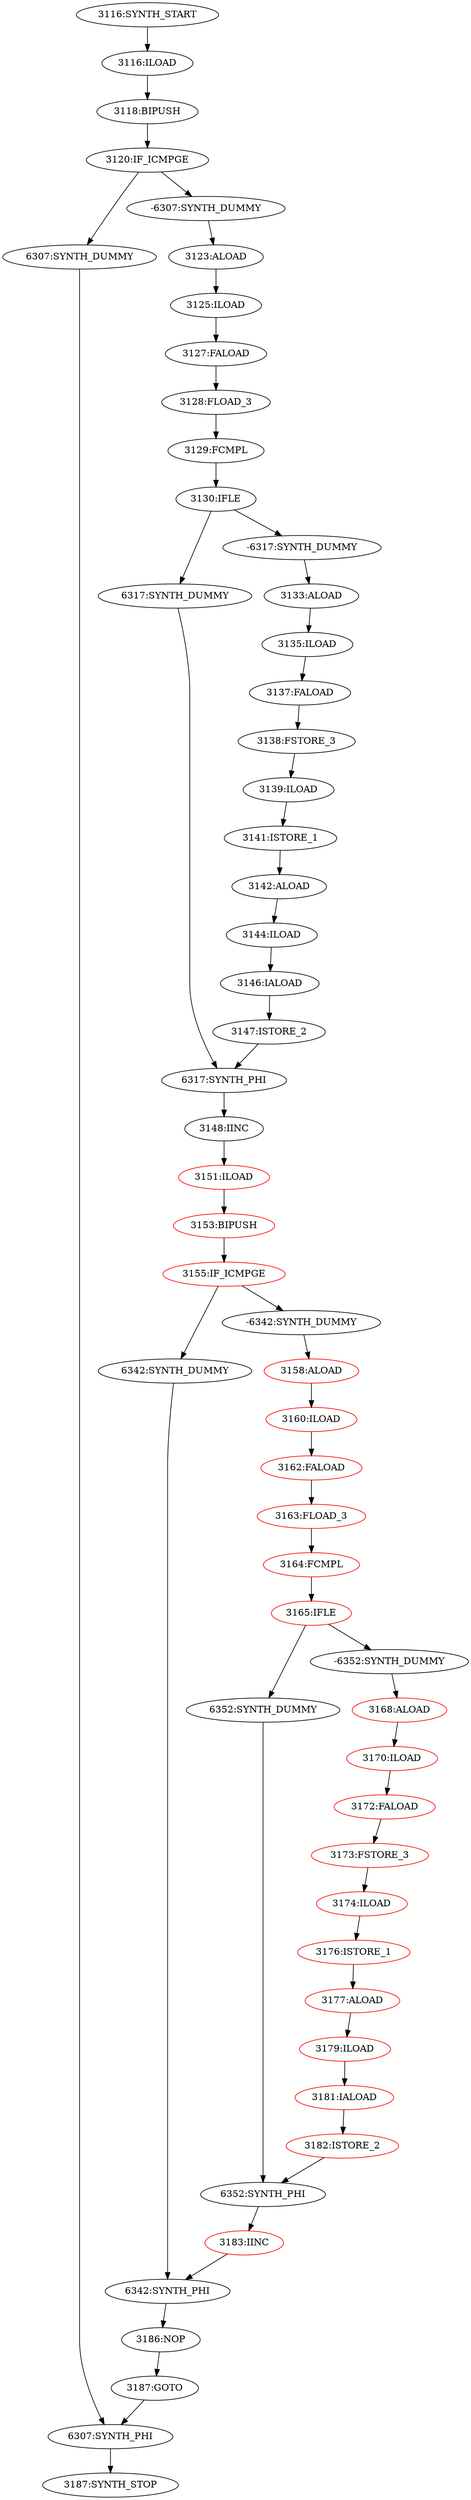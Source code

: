 digraph{
"3116:SYNTH_START" -> "3116:ILOAD";
"3116:ILOAD" -> "3118:BIPUSH";
"3118:BIPUSH" -> "3120:IF_ICMPGE";
"3120:IF_ICMPGE" -> "6307:SYNTH_DUMMY";
"3120:IF_ICMPGE" -> "-6307:SYNTH_DUMMY";
"6307:SYNTH_DUMMY" -> "6307:SYNTH_PHI";
"-6307:SYNTH_DUMMY" -> "3123:ALOAD";
"3123:ALOAD" -> "3125:ILOAD";
"3125:ILOAD" -> "3127:FALOAD";
"3127:FALOAD" -> "3128:FLOAD_3";
"3128:FLOAD_3" -> "3129:FCMPL";
"3129:FCMPL" -> "3130:IFLE";
"3130:IFLE" -> "6317:SYNTH_DUMMY";
"3130:IFLE" -> "-6317:SYNTH_DUMMY";
"6317:SYNTH_DUMMY" -> "6317:SYNTH_PHI";
"-6317:SYNTH_DUMMY" -> "3133:ALOAD";
"3133:ALOAD" -> "3135:ILOAD";
"3148:IINC" -> "3151:ILOAD";
"3151:ILOAD" [color = red];
"3151:ILOAD" -> "3153:BIPUSH";
"3153:BIPUSH" [color = red];
"3153:BIPUSH" -> "3155:IF_ICMPGE";
"3155:IF_ICMPGE" [color = red];
"3155:IF_ICMPGE" -> "6342:SYNTH_DUMMY";
"3155:IF_ICMPGE" -> "-6342:SYNTH_DUMMY";
"6342:SYNTH_DUMMY" -> "6342:SYNTH_PHI";
"-6342:SYNTH_DUMMY" -> "3158:ALOAD";
"3158:ALOAD" [color = red];
"3158:ALOAD" -> "3160:ILOAD";
"3186:NOP" -> "3187:GOTO";
"3187:GOTO" -> "6307:SYNTH_PHI";
"3160:ILOAD" [color = red];
"3160:ILOAD" -> "3162:FALOAD";
"3162:FALOAD" [color = red];
"3162:FALOAD" -> "3163:FLOAD_3";
"3163:FLOAD_3" [color = red];
"3163:FLOAD_3" -> "3164:FCMPL";
"3164:FCMPL" [color = red];
"3164:FCMPL" -> "3165:IFLE";
"3165:IFLE" [color = red];
"3165:IFLE" -> "6352:SYNTH_DUMMY";
"3165:IFLE" -> "-6352:SYNTH_DUMMY";
"6352:SYNTH_DUMMY" -> "6352:SYNTH_PHI";
"-6352:SYNTH_DUMMY" -> "3168:ALOAD";
"3168:ALOAD" [color = red];
"3168:ALOAD" -> "3170:ILOAD";
"3183:IINC" [color = red];
"3183:IINC" -> "6342:SYNTH_PHI";
"3170:ILOAD" [color = red];
"3170:ILOAD" -> "3172:FALOAD";
"3172:FALOAD" [color = red];
"3172:FALOAD" -> "3173:FSTORE_3";
"3173:FSTORE_3" [color = red];
"3173:FSTORE_3" -> "3174:ILOAD";
"3174:ILOAD" [color = red];
"3174:ILOAD" -> "3176:ISTORE_1";
"3176:ISTORE_1" [color = red];
"3176:ISTORE_1" -> "3177:ALOAD";
"3177:ALOAD" [color = red];
"3177:ALOAD" -> "3179:ILOAD";
"3179:ILOAD" [color = red];
"3179:ILOAD" -> "3181:IALOAD";
"3181:IALOAD" [color = red];
"3181:IALOAD" -> "3182:ISTORE_2";
"3182:ISTORE_2" [color = red];
"3182:ISTORE_2" -> "6352:SYNTH_PHI";
"3135:ILOAD" -> "3137:FALOAD";
"3137:FALOAD" -> "3138:FSTORE_3";
"3138:FSTORE_3" -> "3139:ILOAD";
"3139:ILOAD" -> "3141:ISTORE_1";
"3141:ISTORE_1" -> "3142:ALOAD";
"3142:ALOAD" -> "3144:ILOAD";
"3144:ILOAD" -> "3146:IALOAD";
"3146:IALOAD" -> "3147:ISTORE_2";
"3147:ISTORE_2" -> "6317:SYNTH_PHI";
"6317:SYNTH_PHI" -> "3148:IINC";
"6352:SYNTH_PHI" -> "3183:IINC";
"6342:SYNTH_PHI" -> "3186:NOP";
"6307:SYNTH_PHI" -> "3187:SYNTH_STOP";
}